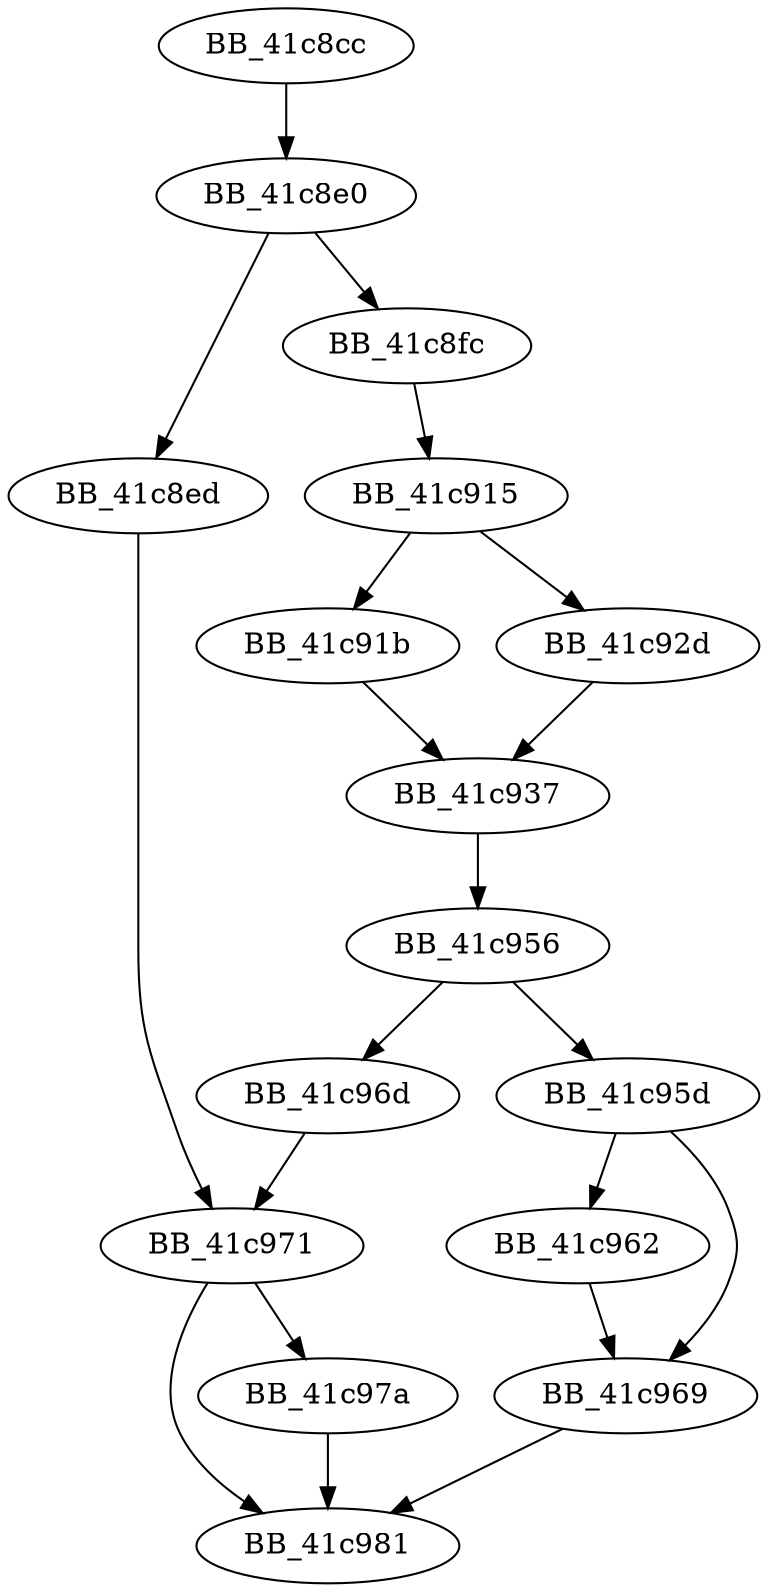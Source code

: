 DiGraph __isctype_l{
BB_41c8cc->BB_41c8e0
BB_41c8e0->BB_41c8ed
BB_41c8e0->BB_41c8fc
BB_41c8ed->BB_41c971
BB_41c8fc->BB_41c915
BB_41c915->BB_41c91b
BB_41c915->BB_41c92d
BB_41c91b->BB_41c937
BB_41c92d->BB_41c937
BB_41c937->BB_41c956
BB_41c956->BB_41c95d
BB_41c956->BB_41c96d
BB_41c95d->BB_41c962
BB_41c95d->BB_41c969
BB_41c962->BB_41c969
BB_41c969->BB_41c981
BB_41c96d->BB_41c971
BB_41c971->BB_41c97a
BB_41c971->BB_41c981
BB_41c97a->BB_41c981
}

